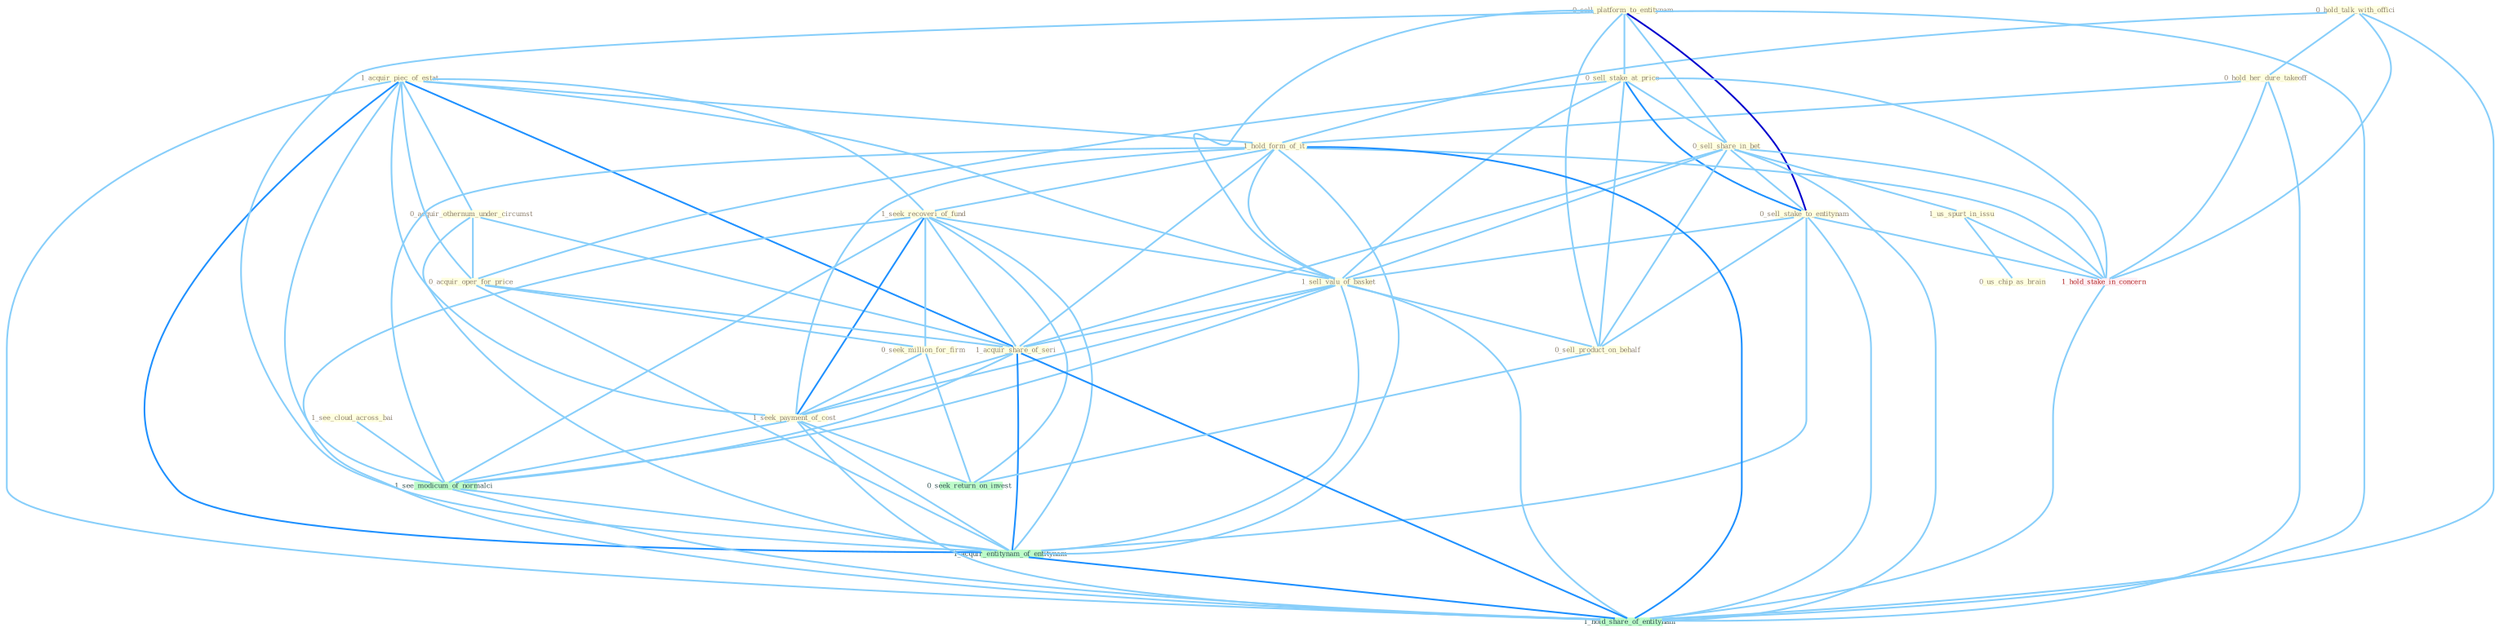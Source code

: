 Graph G{ 
    node
    [shape=polygon,style=filled,width=.5,height=.06,color="#BDFCC9",fixedsize=true,fontsize=4,
    fontcolor="#2f4f4f"];
    {node
    [color="#ffffe0", fontcolor="#8b7d6b"] "1_acquir_piec_of_estat " "0_hold_talk_with_offici " "1_see_cloud_across_bai " "0_hold_her_dure_takeoff " "0_sell_platform_to_entitynam " "0_sell_stake_at_price " "0_sell_share_in_bet " "0_acquir_othernum_under_circumst " "0_sell_stake_to_entitynam " "1_hold_form_of_it " "1_seek_recoveri_of_fund " "0_acquir_oper_for_price " "1_us_spurt_in_issu " "0_us_chip_as_brain " "1_sell_valu_of_basket " "0_seek_million_for_firm " "1_acquir_share_of_seri " "0_sell_product_on_behalf " "1_seek_payment_of_cost "}
{node [color="#fff0f5", fontcolor="#b22222"] "1_hold_stake_in_concern "}
edge [color="#B0E2FF"];

	"1_acquir_piec_of_estat " -- "0_acquir_othernum_under_circumst " [w="1", color="#87cefa" ];
	"1_acquir_piec_of_estat " -- "1_hold_form_of_it " [w="1", color="#87cefa" ];
	"1_acquir_piec_of_estat " -- "1_seek_recoveri_of_fund " [w="1", color="#87cefa" ];
	"1_acquir_piec_of_estat " -- "0_acquir_oper_for_price " [w="1", color="#87cefa" ];
	"1_acquir_piec_of_estat " -- "1_sell_valu_of_basket " [w="1", color="#87cefa" ];
	"1_acquir_piec_of_estat " -- "1_acquir_share_of_seri " [w="2", color="#1e90ff" , len=0.8];
	"1_acquir_piec_of_estat " -- "1_seek_payment_of_cost " [w="1", color="#87cefa" ];
	"1_acquir_piec_of_estat " -- "1_see_modicum_of_normalci " [w="1", color="#87cefa" ];
	"1_acquir_piec_of_estat " -- "1_acquir_entitynam_of_entitynam " [w="2", color="#1e90ff" , len=0.8];
	"1_acquir_piec_of_estat " -- "1_hold_share_of_entitynam " [w="1", color="#87cefa" ];
	"0_hold_talk_with_offici " -- "0_hold_her_dure_takeoff " [w="1", color="#87cefa" ];
	"0_hold_talk_with_offici " -- "1_hold_form_of_it " [w="1", color="#87cefa" ];
	"0_hold_talk_with_offici " -- "1_hold_stake_in_concern " [w="1", color="#87cefa" ];
	"0_hold_talk_with_offici " -- "1_hold_share_of_entitynam " [w="1", color="#87cefa" ];
	"1_see_cloud_across_bai " -- "1_see_modicum_of_normalci " [w="1", color="#87cefa" ];
	"0_hold_her_dure_takeoff " -- "1_hold_form_of_it " [w="1", color="#87cefa" ];
	"0_hold_her_dure_takeoff " -- "1_hold_stake_in_concern " [w="1", color="#87cefa" ];
	"0_hold_her_dure_takeoff " -- "1_hold_share_of_entitynam " [w="1", color="#87cefa" ];
	"0_sell_platform_to_entitynam " -- "0_sell_stake_at_price " [w="1", color="#87cefa" ];
	"0_sell_platform_to_entitynam " -- "0_sell_share_in_bet " [w="1", color="#87cefa" ];
	"0_sell_platform_to_entitynam " -- "0_sell_stake_to_entitynam " [w="3", color="#0000cd" , len=0.6];
	"0_sell_platform_to_entitynam " -- "1_sell_valu_of_basket " [w="1", color="#87cefa" ];
	"0_sell_platform_to_entitynam " -- "0_sell_product_on_behalf " [w="1", color="#87cefa" ];
	"0_sell_platform_to_entitynam " -- "1_acquir_entitynam_of_entitynam " [w="1", color="#87cefa" ];
	"0_sell_platform_to_entitynam " -- "1_hold_share_of_entitynam " [w="1", color="#87cefa" ];
	"0_sell_stake_at_price " -- "0_sell_share_in_bet " [w="1", color="#87cefa" ];
	"0_sell_stake_at_price " -- "0_sell_stake_to_entitynam " [w="2", color="#1e90ff" , len=0.8];
	"0_sell_stake_at_price " -- "0_acquir_oper_for_price " [w="1", color="#87cefa" ];
	"0_sell_stake_at_price " -- "1_sell_valu_of_basket " [w="1", color="#87cefa" ];
	"0_sell_stake_at_price " -- "0_sell_product_on_behalf " [w="1", color="#87cefa" ];
	"0_sell_stake_at_price " -- "1_hold_stake_in_concern " [w="1", color="#87cefa" ];
	"0_sell_share_in_bet " -- "0_sell_stake_to_entitynam " [w="1", color="#87cefa" ];
	"0_sell_share_in_bet " -- "1_us_spurt_in_issu " [w="1", color="#87cefa" ];
	"0_sell_share_in_bet " -- "1_sell_valu_of_basket " [w="1", color="#87cefa" ];
	"0_sell_share_in_bet " -- "1_acquir_share_of_seri " [w="1", color="#87cefa" ];
	"0_sell_share_in_bet " -- "0_sell_product_on_behalf " [w="1", color="#87cefa" ];
	"0_sell_share_in_bet " -- "1_hold_stake_in_concern " [w="1", color="#87cefa" ];
	"0_sell_share_in_bet " -- "1_hold_share_of_entitynam " [w="1", color="#87cefa" ];
	"0_acquir_othernum_under_circumst " -- "0_acquir_oper_for_price " [w="1", color="#87cefa" ];
	"0_acquir_othernum_under_circumst " -- "1_acquir_share_of_seri " [w="1", color="#87cefa" ];
	"0_acquir_othernum_under_circumst " -- "1_acquir_entitynam_of_entitynam " [w="1", color="#87cefa" ];
	"0_sell_stake_to_entitynam " -- "1_sell_valu_of_basket " [w="1", color="#87cefa" ];
	"0_sell_stake_to_entitynam " -- "0_sell_product_on_behalf " [w="1", color="#87cefa" ];
	"0_sell_stake_to_entitynam " -- "1_hold_stake_in_concern " [w="1", color="#87cefa" ];
	"0_sell_stake_to_entitynam " -- "1_acquir_entitynam_of_entitynam " [w="1", color="#87cefa" ];
	"0_sell_stake_to_entitynam " -- "1_hold_share_of_entitynam " [w="1", color="#87cefa" ];
	"1_hold_form_of_it " -- "1_seek_recoveri_of_fund " [w="1", color="#87cefa" ];
	"1_hold_form_of_it " -- "1_sell_valu_of_basket " [w="1", color="#87cefa" ];
	"1_hold_form_of_it " -- "1_acquir_share_of_seri " [w="1", color="#87cefa" ];
	"1_hold_form_of_it " -- "1_seek_payment_of_cost " [w="1", color="#87cefa" ];
	"1_hold_form_of_it " -- "1_hold_stake_in_concern " [w="1", color="#87cefa" ];
	"1_hold_form_of_it " -- "1_see_modicum_of_normalci " [w="1", color="#87cefa" ];
	"1_hold_form_of_it " -- "1_acquir_entitynam_of_entitynam " [w="1", color="#87cefa" ];
	"1_hold_form_of_it " -- "1_hold_share_of_entitynam " [w="2", color="#1e90ff" , len=0.8];
	"1_seek_recoveri_of_fund " -- "1_sell_valu_of_basket " [w="1", color="#87cefa" ];
	"1_seek_recoveri_of_fund " -- "0_seek_million_for_firm " [w="1", color="#87cefa" ];
	"1_seek_recoveri_of_fund " -- "1_acquir_share_of_seri " [w="1", color="#87cefa" ];
	"1_seek_recoveri_of_fund " -- "1_seek_payment_of_cost " [w="2", color="#1e90ff" , len=0.8];
	"1_seek_recoveri_of_fund " -- "0_seek_return_on_invest " [w="1", color="#87cefa" ];
	"1_seek_recoveri_of_fund " -- "1_see_modicum_of_normalci " [w="1", color="#87cefa" ];
	"1_seek_recoveri_of_fund " -- "1_acquir_entitynam_of_entitynam " [w="1", color="#87cefa" ];
	"1_seek_recoveri_of_fund " -- "1_hold_share_of_entitynam " [w="1", color="#87cefa" ];
	"0_acquir_oper_for_price " -- "0_seek_million_for_firm " [w="1", color="#87cefa" ];
	"0_acquir_oper_for_price " -- "1_acquir_share_of_seri " [w="1", color="#87cefa" ];
	"0_acquir_oper_for_price " -- "1_acquir_entitynam_of_entitynam " [w="1", color="#87cefa" ];
	"1_us_spurt_in_issu " -- "0_us_chip_as_brain " [w="1", color="#87cefa" ];
	"1_us_spurt_in_issu " -- "1_hold_stake_in_concern " [w="1", color="#87cefa" ];
	"1_sell_valu_of_basket " -- "1_acquir_share_of_seri " [w="1", color="#87cefa" ];
	"1_sell_valu_of_basket " -- "0_sell_product_on_behalf " [w="1", color="#87cefa" ];
	"1_sell_valu_of_basket " -- "1_seek_payment_of_cost " [w="1", color="#87cefa" ];
	"1_sell_valu_of_basket " -- "1_see_modicum_of_normalci " [w="1", color="#87cefa" ];
	"1_sell_valu_of_basket " -- "1_acquir_entitynam_of_entitynam " [w="1", color="#87cefa" ];
	"1_sell_valu_of_basket " -- "1_hold_share_of_entitynam " [w="1", color="#87cefa" ];
	"0_seek_million_for_firm " -- "1_seek_payment_of_cost " [w="1", color="#87cefa" ];
	"0_seek_million_for_firm " -- "0_seek_return_on_invest " [w="1", color="#87cefa" ];
	"1_acquir_share_of_seri " -- "1_seek_payment_of_cost " [w="1", color="#87cefa" ];
	"1_acquir_share_of_seri " -- "1_see_modicum_of_normalci " [w="1", color="#87cefa" ];
	"1_acquir_share_of_seri " -- "1_acquir_entitynam_of_entitynam " [w="2", color="#1e90ff" , len=0.8];
	"1_acquir_share_of_seri " -- "1_hold_share_of_entitynam " [w="2", color="#1e90ff" , len=0.8];
	"0_sell_product_on_behalf " -- "0_seek_return_on_invest " [w="1", color="#87cefa" ];
	"1_seek_payment_of_cost " -- "0_seek_return_on_invest " [w="1", color="#87cefa" ];
	"1_seek_payment_of_cost " -- "1_see_modicum_of_normalci " [w="1", color="#87cefa" ];
	"1_seek_payment_of_cost " -- "1_acquir_entitynam_of_entitynam " [w="1", color="#87cefa" ];
	"1_seek_payment_of_cost " -- "1_hold_share_of_entitynam " [w="1", color="#87cefa" ];
	"1_hold_stake_in_concern " -- "1_hold_share_of_entitynam " [w="1", color="#87cefa" ];
	"1_see_modicum_of_normalci " -- "1_acquir_entitynam_of_entitynam " [w="1", color="#87cefa" ];
	"1_see_modicum_of_normalci " -- "1_hold_share_of_entitynam " [w="1", color="#87cefa" ];
	"1_acquir_entitynam_of_entitynam " -- "1_hold_share_of_entitynam " [w="2", color="#1e90ff" , len=0.8];
}